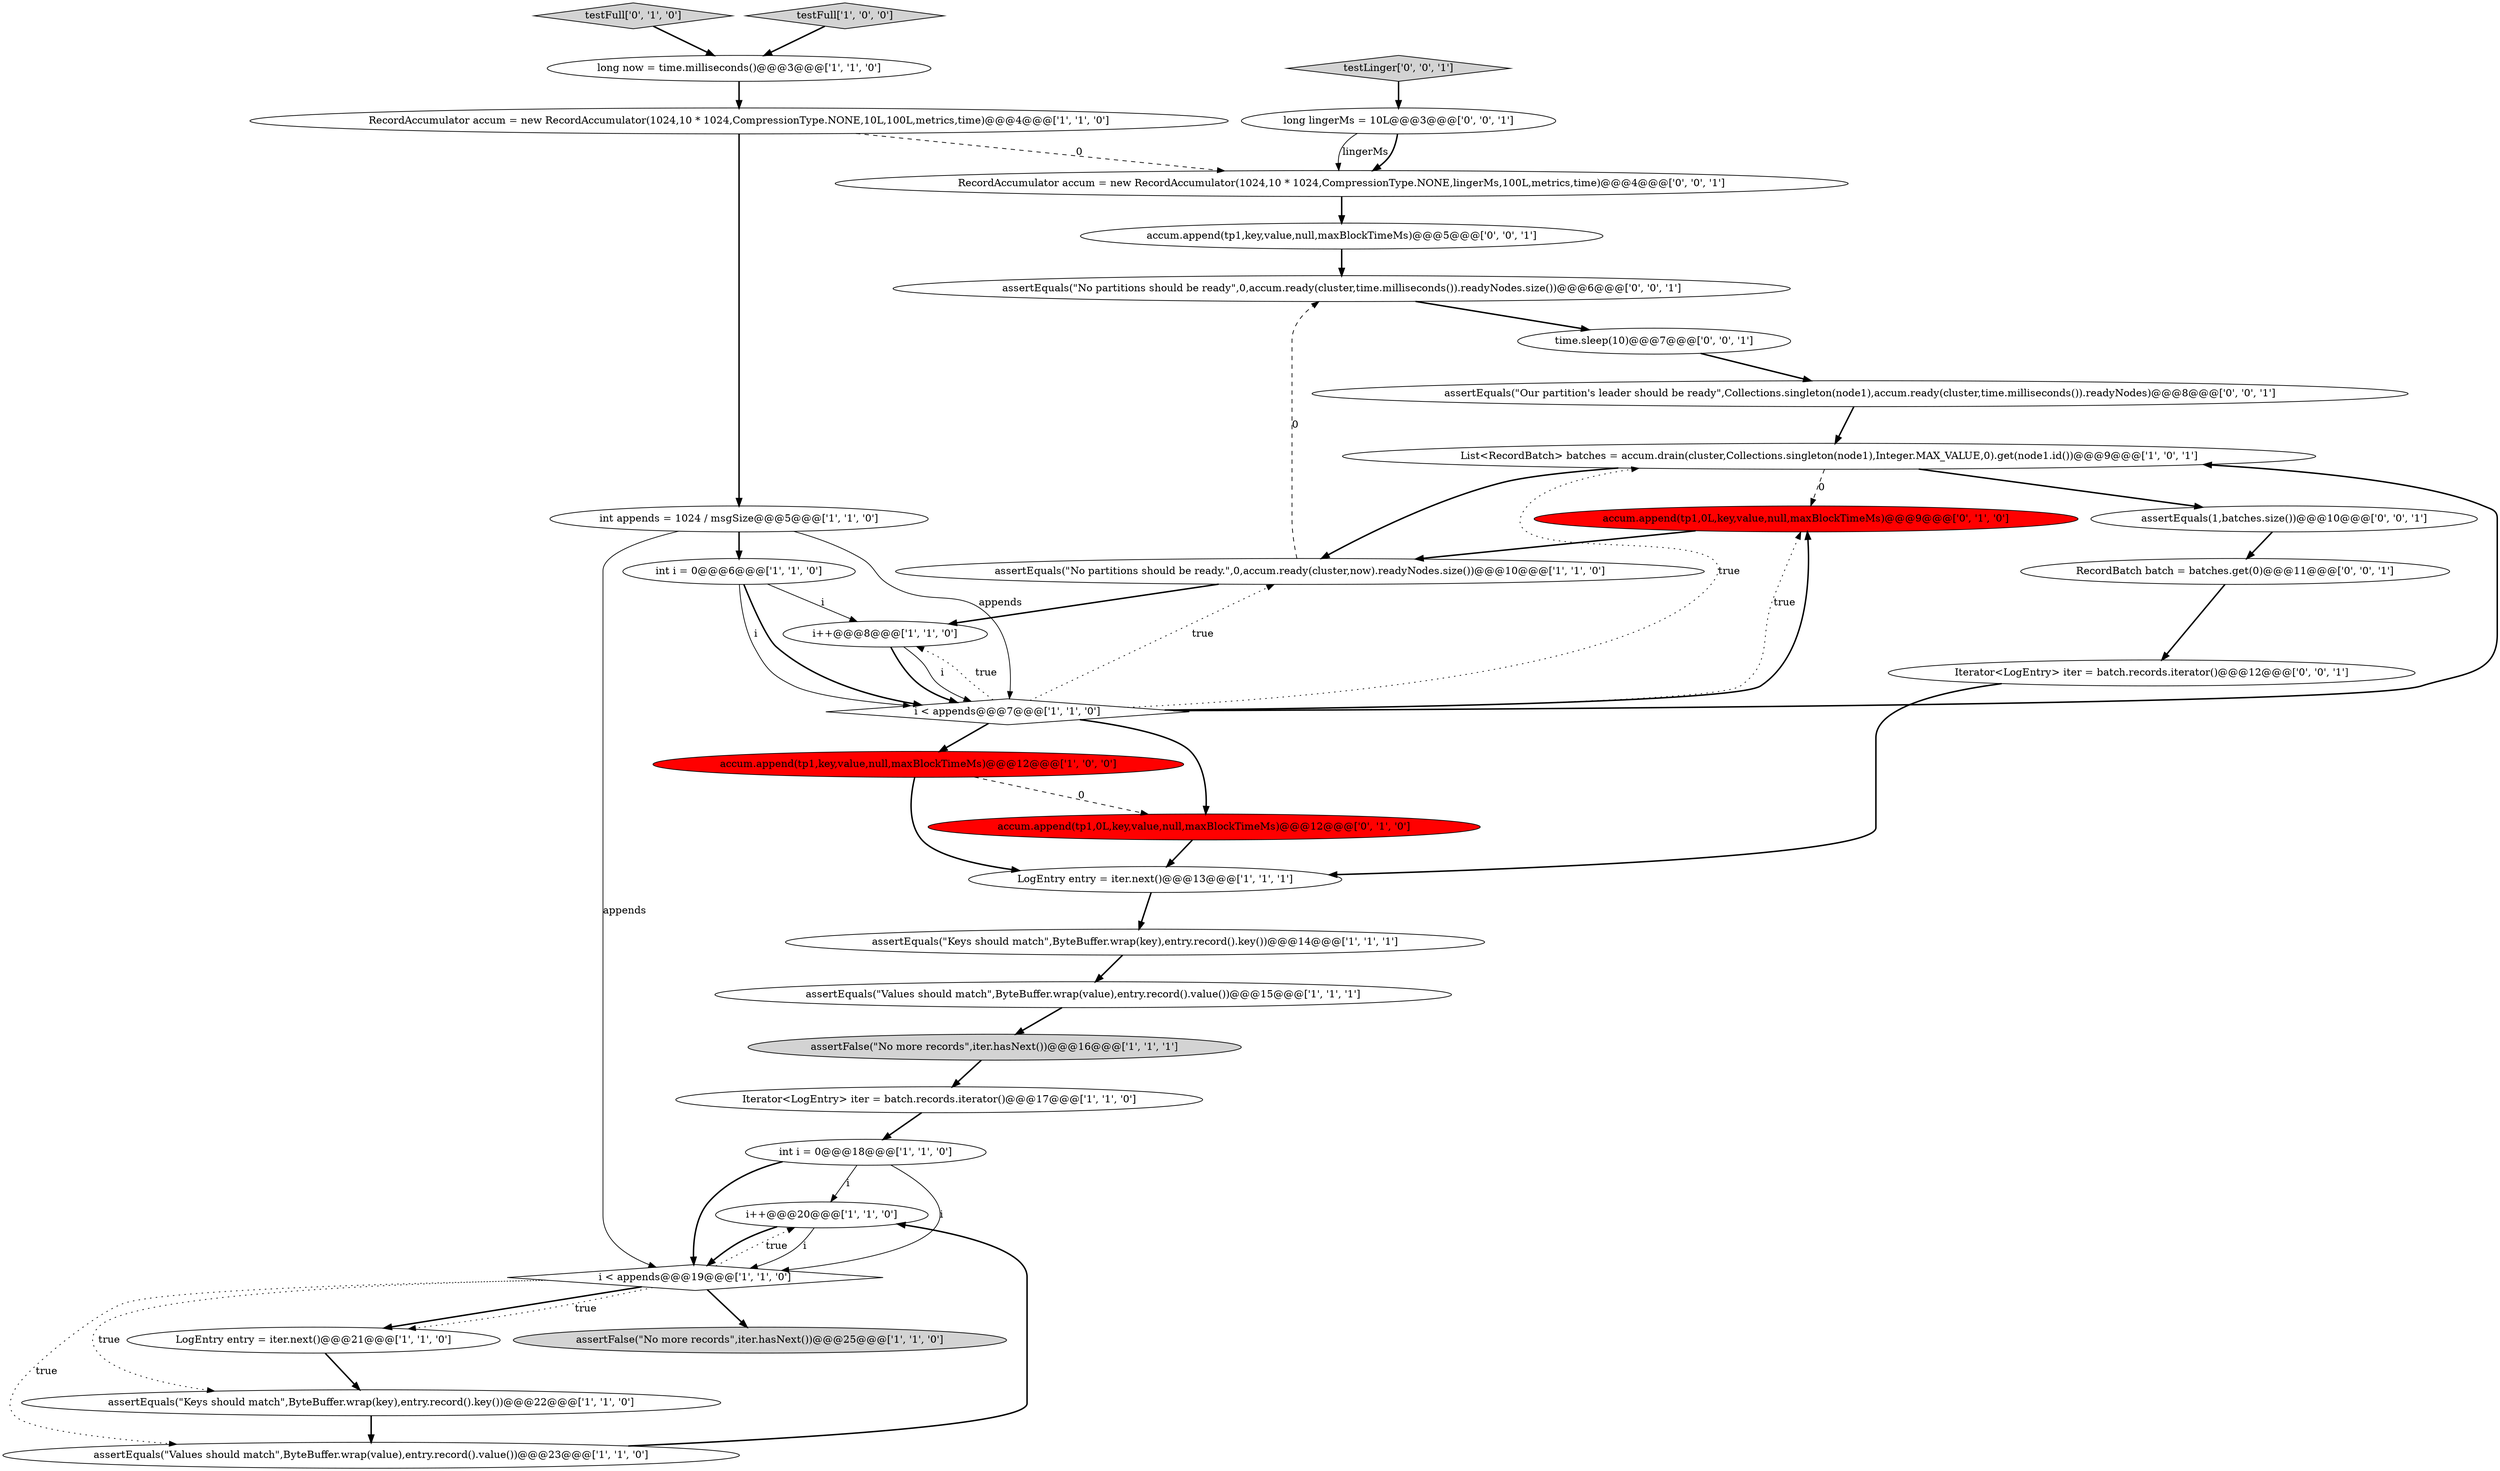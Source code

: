 digraph {
22 [style = filled, label = "testFull['0', '1', '0']", fillcolor = lightgray, shape = diamond image = "AAA0AAABBB2BBB"];
16 [style = filled, label = "assertFalse(\"No more records\",iter.hasNext())@@@25@@@['1', '1', '0']", fillcolor = lightgray, shape = ellipse image = "AAA0AAABBB1BBB"];
26 [style = filled, label = "accum.append(tp1,key,value,null,maxBlockTimeMs)@@@5@@@['0', '0', '1']", fillcolor = white, shape = ellipse image = "AAA0AAABBB3BBB"];
12 [style = filled, label = "assertEquals(\"Values should match\",ByteBuffer.wrap(value),entry.record().value())@@@23@@@['1', '1', '0']", fillcolor = white, shape = ellipse image = "AAA0AAABBB1BBB"];
13 [style = filled, label = "assertEquals(\"Keys should match\",ByteBuffer.wrap(key),entry.record().key())@@@22@@@['1', '1', '0']", fillcolor = white, shape = ellipse image = "AAA0AAABBB1BBB"];
0 [style = filled, label = "List<RecordBatch> batches = accum.drain(cluster,Collections.singleton(node1),Integer.MAX_VALUE,0).get(node1.id())@@@9@@@['1', '0', '1']", fillcolor = white, shape = ellipse image = "AAA0AAABBB1BBB"];
25 [style = filled, label = "testLinger['0', '0', '1']", fillcolor = lightgray, shape = diamond image = "AAA0AAABBB3BBB"];
14 [style = filled, label = "assertEquals(\"Keys should match\",ByteBuffer.wrap(key),entry.record().key())@@@14@@@['1', '1', '1']", fillcolor = white, shape = ellipse image = "AAA0AAABBB1BBB"];
2 [style = filled, label = "Iterator<LogEntry> iter = batch.records.iterator()@@@17@@@['1', '1', '0']", fillcolor = white, shape = ellipse image = "AAA0AAABBB1BBB"];
4 [style = filled, label = "i++@@@8@@@['1', '1', '0']", fillcolor = white, shape = ellipse image = "AAA0AAABBB1BBB"];
31 [style = filled, label = "RecordBatch batch = batches.get(0)@@@11@@@['0', '0', '1']", fillcolor = white, shape = ellipse image = "AAA0AAABBB3BBB"];
23 [style = filled, label = "accum.append(tp1,0L,key,value,null,maxBlockTimeMs)@@@12@@@['0', '1', '0']", fillcolor = red, shape = ellipse image = "AAA1AAABBB2BBB"];
7 [style = filled, label = "accum.append(tp1,key,value,null,maxBlockTimeMs)@@@12@@@['1', '0', '0']", fillcolor = red, shape = ellipse image = "AAA1AAABBB1BBB"];
24 [style = filled, label = "accum.append(tp1,0L,key,value,null,maxBlockTimeMs)@@@9@@@['0', '1', '0']", fillcolor = red, shape = ellipse image = "AAA1AAABBB2BBB"];
9 [style = filled, label = "RecordAccumulator accum = new RecordAccumulator(1024,10 * 1024,CompressionType.NONE,10L,100L,metrics,time)@@@4@@@['1', '1', '0']", fillcolor = white, shape = ellipse image = "AAA0AAABBB1BBB"];
17 [style = filled, label = "assertEquals(\"No partitions should be ready.\",0,accum.ready(cluster,now).readyNodes.size())@@@10@@@['1', '1', '0']", fillcolor = white, shape = ellipse image = "AAA0AAABBB1BBB"];
33 [style = filled, label = "time.sleep(10)@@@7@@@['0', '0', '1']", fillcolor = white, shape = ellipse image = "AAA0AAABBB3BBB"];
10 [style = filled, label = "LogEntry entry = iter.next()@@@13@@@['1', '1', '1']", fillcolor = white, shape = ellipse image = "AAA0AAABBB1BBB"];
27 [style = filled, label = "assertEquals(\"Our partition's leader should be ready\",Collections.singleton(node1),accum.ready(cluster,time.milliseconds()).readyNodes)@@@8@@@['0', '0', '1']", fillcolor = white, shape = ellipse image = "AAA0AAABBB3BBB"];
32 [style = filled, label = "long lingerMs = 10L@@@3@@@['0', '0', '1']", fillcolor = white, shape = ellipse image = "AAA0AAABBB3BBB"];
19 [style = filled, label = "i < appends@@@7@@@['1', '1', '0']", fillcolor = white, shape = diamond image = "AAA0AAABBB1BBB"];
28 [style = filled, label = "RecordAccumulator accum = new RecordAccumulator(1024,10 * 1024,CompressionType.NONE,lingerMs,100L,metrics,time)@@@4@@@['0', '0', '1']", fillcolor = white, shape = ellipse image = "AAA0AAABBB3BBB"];
3 [style = filled, label = "assertFalse(\"No more records\",iter.hasNext())@@@16@@@['1', '1', '1']", fillcolor = lightgray, shape = ellipse image = "AAA0AAABBB1BBB"];
30 [style = filled, label = "assertEquals(1,batches.size())@@@10@@@['0', '0', '1']", fillcolor = white, shape = ellipse image = "AAA0AAABBB3BBB"];
8 [style = filled, label = "long now = time.milliseconds()@@@3@@@['1', '1', '0']", fillcolor = white, shape = ellipse image = "AAA0AAABBB1BBB"];
34 [style = filled, label = "Iterator<LogEntry> iter = batch.records.iterator()@@@12@@@['0', '0', '1']", fillcolor = white, shape = ellipse image = "AAA0AAABBB3BBB"];
18 [style = filled, label = "testFull['1', '0', '0']", fillcolor = lightgray, shape = diamond image = "AAA0AAABBB1BBB"];
15 [style = filled, label = "LogEntry entry = iter.next()@@@21@@@['1', '1', '0']", fillcolor = white, shape = ellipse image = "AAA0AAABBB1BBB"];
21 [style = filled, label = "i++@@@20@@@['1', '1', '0']", fillcolor = white, shape = ellipse image = "AAA0AAABBB1BBB"];
29 [style = filled, label = "assertEquals(\"No partitions should be ready\",0,accum.ready(cluster,time.milliseconds()).readyNodes.size())@@@6@@@['0', '0', '1']", fillcolor = white, shape = ellipse image = "AAA0AAABBB3BBB"];
11 [style = filled, label = "int appends = 1024 / msgSize@@@5@@@['1', '1', '0']", fillcolor = white, shape = ellipse image = "AAA0AAABBB1BBB"];
5 [style = filled, label = "int i = 0@@@6@@@['1', '1', '0']", fillcolor = white, shape = ellipse image = "AAA0AAABBB1BBB"];
1 [style = filled, label = "assertEquals(\"Values should match\",ByteBuffer.wrap(value),entry.record().value())@@@15@@@['1', '1', '1']", fillcolor = white, shape = ellipse image = "AAA0AAABBB1BBB"];
6 [style = filled, label = "int i = 0@@@18@@@['1', '1', '0']", fillcolor = white, shape = ellipse image = "AAA0AAABBB1BBB"];
20 [style = filled, label = "i < appends@@@19@@@['1', '1', '0']", fillcolor = white, shape = diamond image = "AAA0AAABBB1BBB"];
0->30 [style = bold, label=""];
15->13 [style = bold, label=""];
6->20 [style = solid, label="i"];
7->23 [style = dashed, label="0"];
9->11 [style = bold, label=""];
11->20 [style = solid, label="appends"];
27->0 [style = bold, label=""];
10->14 [style = bold, label=""];
7->10 [style = bold, label=""];
19->17 [style = dotted, label="true"];
2->6 [style = bold, label=""];
0->17 [style = bold, label=""];
12->21 [style = bold, label=""];
5->4 [style = solid, label="i"];
26->29 [style = bold, label=""];
9->28 [style = dashed, label="0"];
4->19 [style = bold, label=""];
1->3 [style = bold, label=""];
25->32 [style = bold, label=""];
21->20 [style = solid, label="i"];
28->26 [style = bold, label=""];
20->21 [style = dotted, label="true"];
19->24 [style = dotted, label="true"];
17->29 [style = dashed, label="0"];
34->10 [style = bold, label=""];
33->27 [style = bold, label=""];
14->1 [style = bold, label=""];
19->0 [style = bold, label=""];
31->34 [style = bold, label=""];
19->24 [style = bold, label=""];
22->8 [style = bold, label=""];
6->20 [style = bold, label=""];
5->19 [style = bold, label=""];
32->28 [style = solid, label="lingerMs"];
11->5 [style = bold, label=""];
6->21 [style = solid, label="i"];
29->33 [style = bold, label=""];
13->12 [style = bold, label=""];
21->20 [style = bold, label=""];
20->16 [style = bold, label=""];
3->2 [style = bold, label=""];
19->4 [style = dotted, label="true"];
30->31 [style = bold, label=""];
19->0 [style = dotted, label="true"];
4->19 [style = solid, label="i"];
19->23 [style = bold, label=""];
24->17 [style = bold, label=""];
8->9 [style = bold, label=""];
23->10 [style = bold, label=""];
5->19 [style = solid, label="i"];
0->24 [style = dashed, label="0"];
20->13 [style = dotted, label="true"];
18->8 [style = bold, label=""];
20->12 [style = dotted, label="true"];
20->15 [style = bold, label=""];
32->28 [style = bold, label=""];
19->7 [style = bold, label=""];
17->4 [style = bold, label=""];
20->15 [style = dotted, label="true"];
11->19 [style = solid, label="appends"];
}
